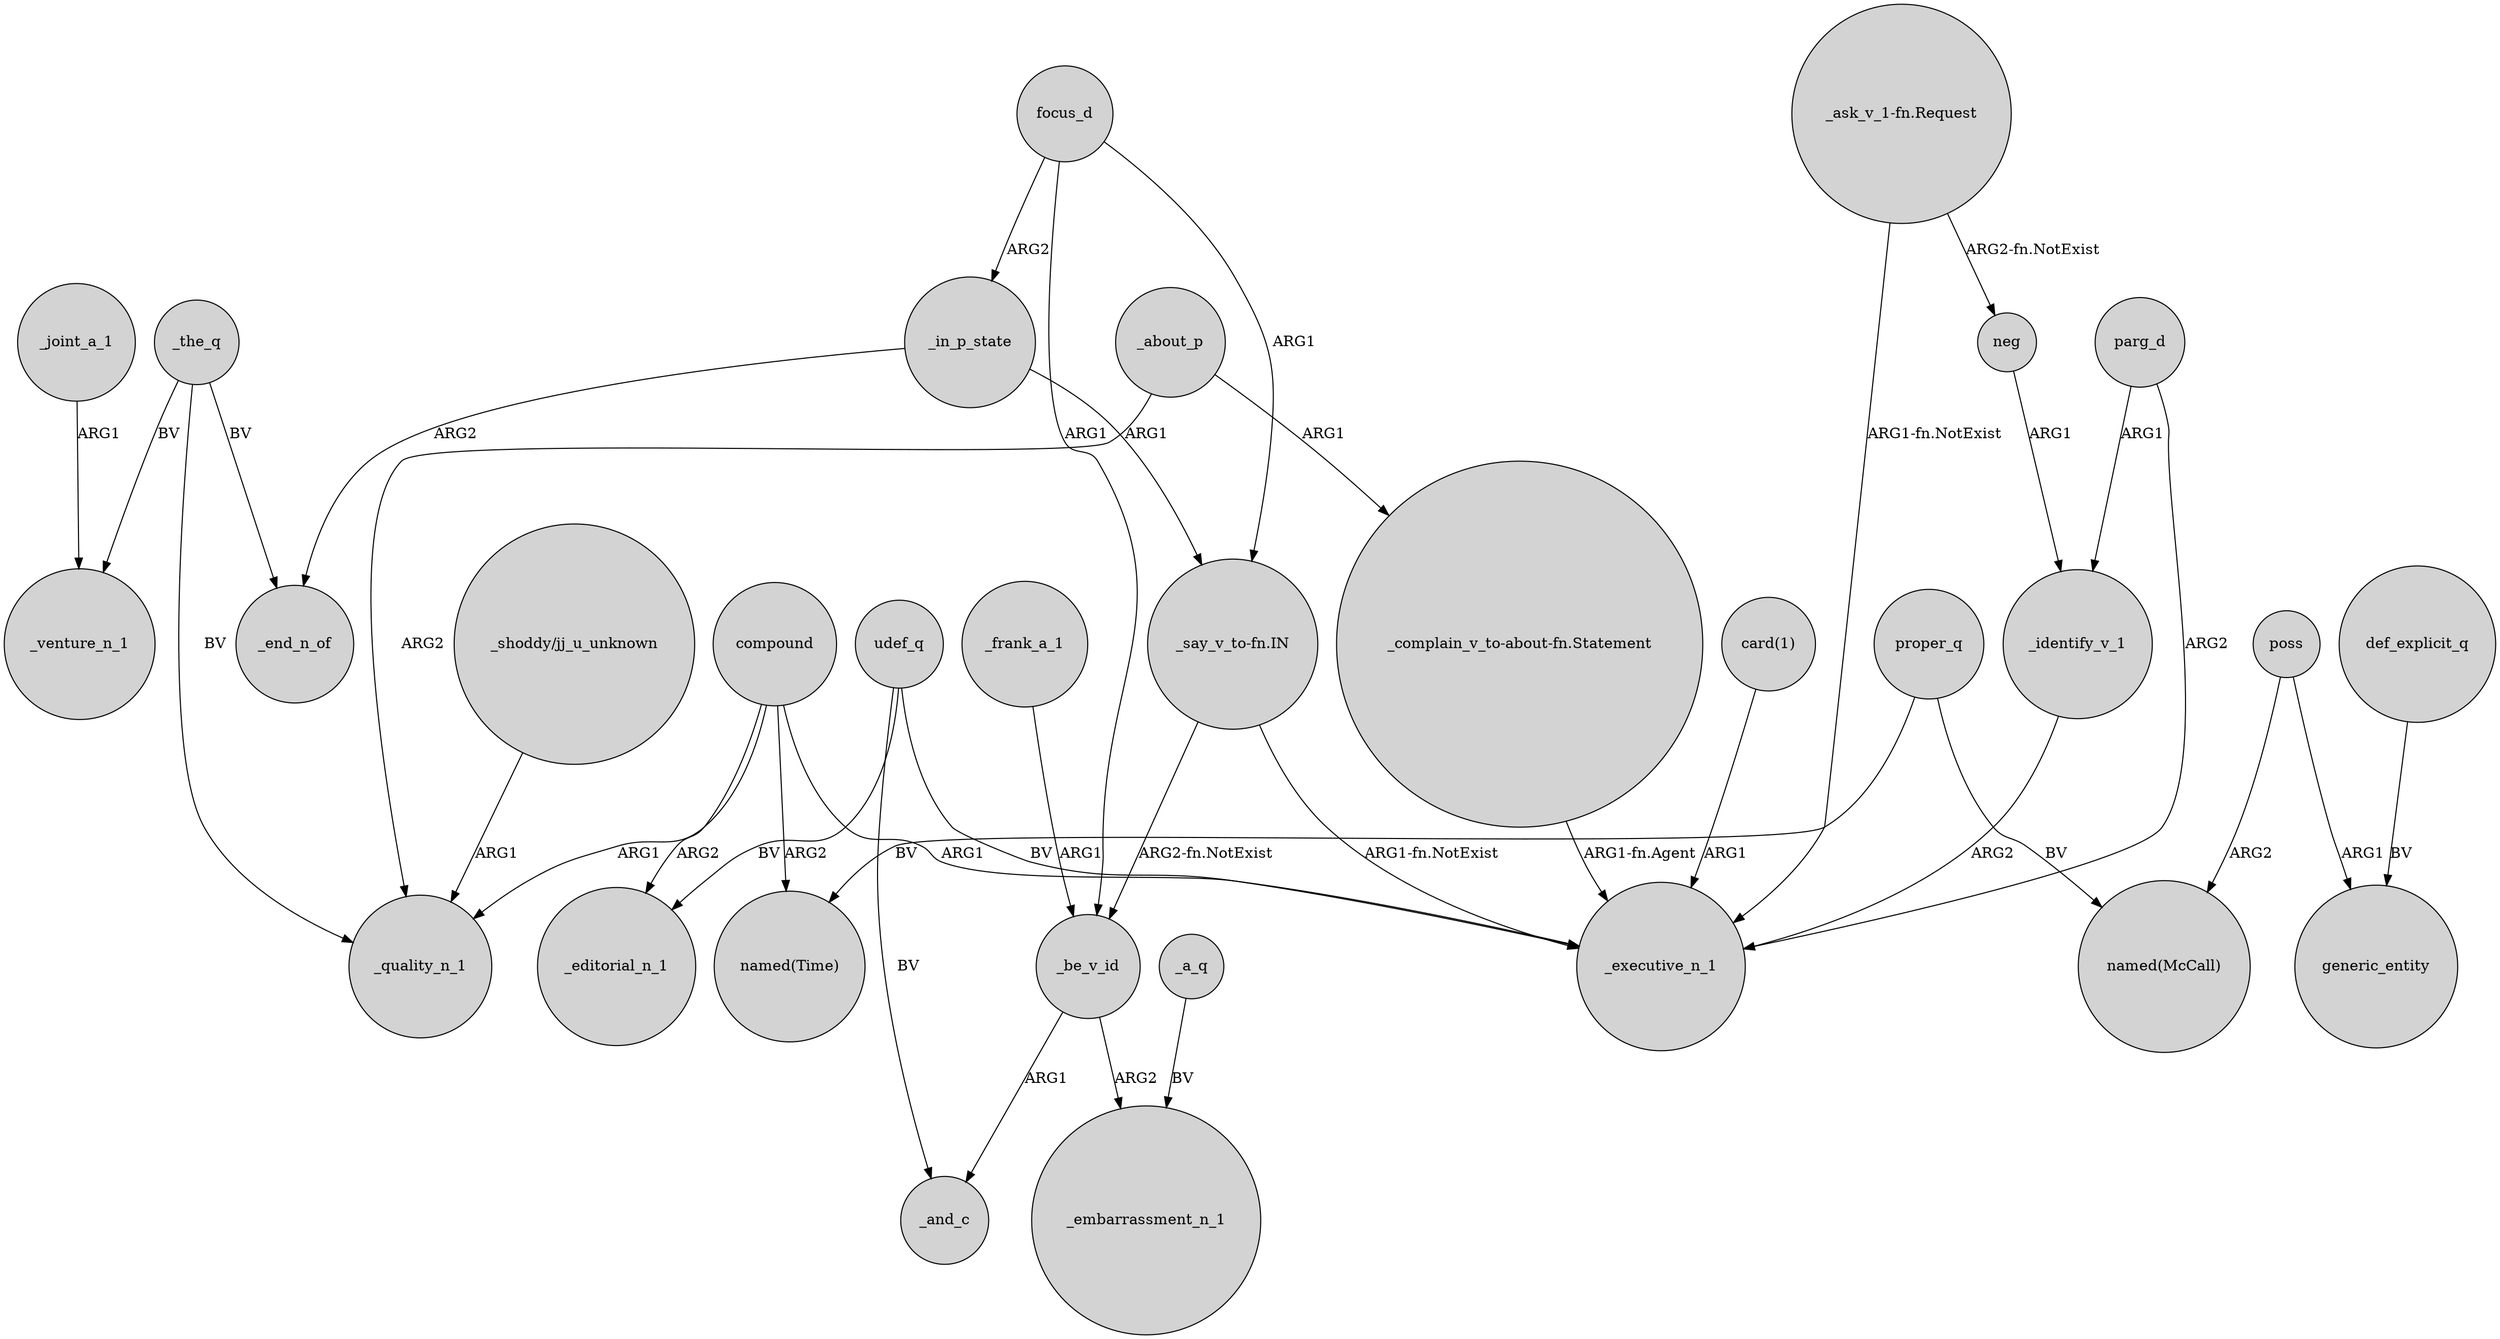 digraph {
	node [shape=circle style=filled]
	_joint_a_1 -> _venture_n_1 [label=ARG1]
	poss -> generic_entity [label=ARG1]
	udef_q -> _editorial_n_1 [label=BV]
	"_say_v_to-fn.IN" -> _executive_n_1 [label="ARG1-fn.NotExist"]
	compound -> _quality_n_1 [label=ARG1]
	udef_q -> _executive_n_1 [label=BV]
	"_ask_v_1-fn.Request" -> neg [label="ARG2-fn.NotExist"]
	_about_p -> "_complain_v_to-about-fn.Statement" [label=ARG1]
	"_shoddy/jj_u_unknown" -> _quality_n_1 [label=ARG1]
	_the_q -> _end_n_of [label=BV]
	focus_d -> _in_p_state [label=ARG2]
	compound -> _executive_n_1 [label=ARG1]
	def_explicit_q -> generic_entity [label=BV]
	compound -> _editorial_n_1 [label=ARG2]
	"_say_v_to-fn.IN" -> _be_v_id [label="ARG2-fn.NotExist"]
	"card(1)" -> _executive_n_1 [label=ARG1]
	_a_q -> _embarrassment_n_1 [label=BV]
	_be_v_id -> _and_c [label=ARG1]
	_frank_a_1 -> _be_v_id [label=ARG1]
	_the_q -> _quality_n_1 [label=BV]
	proper_q -> "named(McCall)" [label=BV]
	_in_p_state -> _end_n_of [label=ARG2]
	parg_d -> _identify_v_1 [label=ARG1]
	focus_d -> _be_v_id [label=ARG1]
	_be_v_id -> _embarrassment_n_1 [label=ARG2]
	neg -> _identify_v_1 [label=ARG1]
	parg_d -> _executive_n_1 [label=ARG2]
	"_complain_v_to-about-fn.Statement" -> _executive_n_1 [label="ARG1-fn.Agent"]
	_the_q -> _venture_n_1 [label=BV]
	_identify_v_1 -> _executive_n_1 [label=ARG2]
	"_ask_v_1-fn.Request" -> _executive_n_1 [label="ARG1-fn.NotExist"]
	_about_p -> _quality_n_1 [label=ARG2]
	proper_q -> "named(Time)" [label=BV]
	compound -> "named(Time)" [label=ARG2]
	poss -> "named(McCall)" [label=ARG2]
	udef_q -> _and_c [label=BV]
	_in_p_state -> "_say_v_to-fn.IN" [label=ARG1]
	focus_d -> "_say_v_to-fn.IN" [label=ARG1]
}
